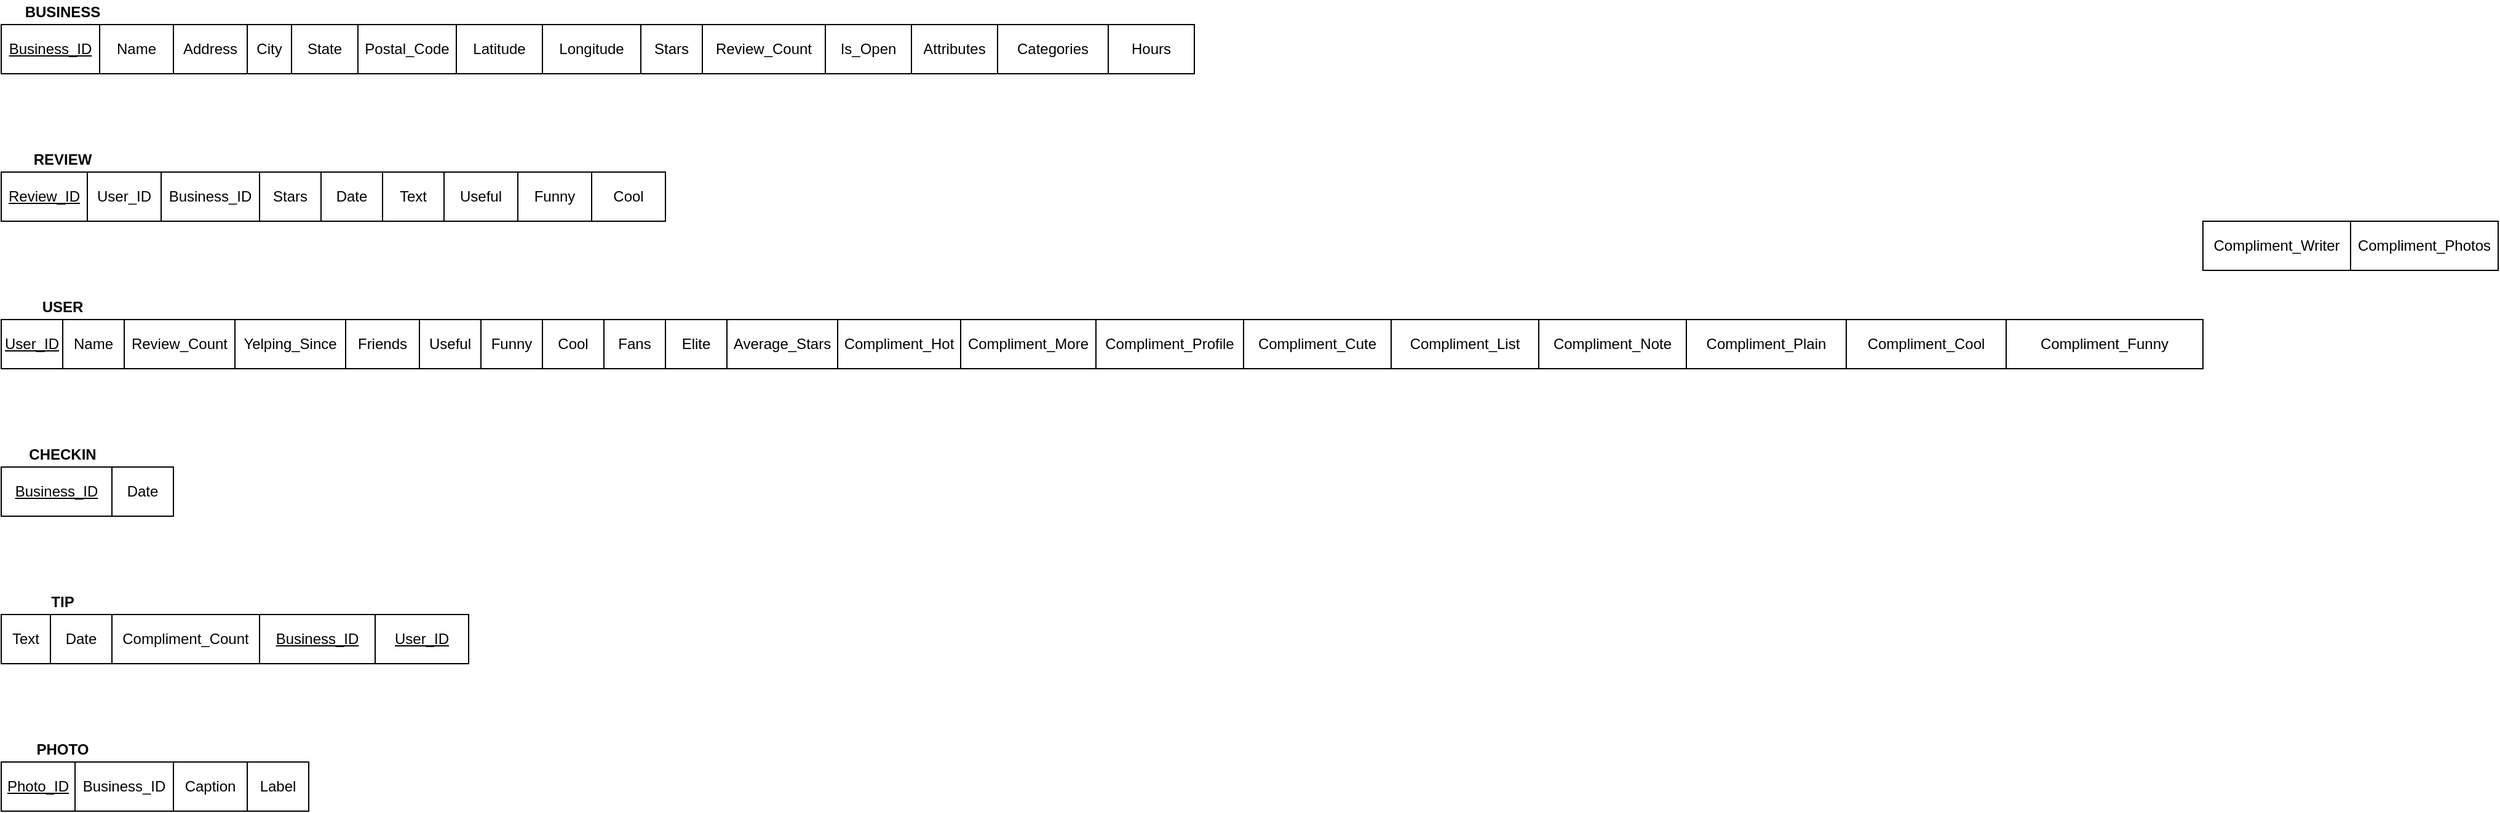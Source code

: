 <mxfile version="17.4.5" type="device"><diagram id="R2lEEEUBdFMjLlhIrx00" name="Page-1"><mxGraphModel dx="868" dy="482" grid="1" gridSize="10" guides="1" tooltips="1" connect="1" arrows="1" fold="1" page="1" pageScale="1" pageWidth="850" pageHeight="1100" math="0" shadow="0" extFonts="Permanent Marker^https://fonts.googleapis.com/css?family=Permanent+Marker"><root><mxCell id="0"/><mxCell id="1" parent="0"/><mxCell id="xkgNO_w2YSWqpj7G3Y11-32" value="" style="shape=table;startSize=0;container=1;collapsible=0;childLayout=tableLayout;" vertex="1" parent="1"><mxGeometry x="40" y="40" width="970" height="40" as="geometry"/></mxCell><mxCell id="xkgNO_w2YSWqpj7G3Y11-33" value="" style="shape=tableRow;horizontal=0;startSize=0;swimlaneHead=0;swimlaneBody=0;top=0;left=0;bottom=0;right=0;collapsible=0;dropTarget=0;fillColor=none;points=[[0,0.5],[1,0.5]];portConstraint=eastwest;" vertex="1" parent="xkgNO_w2YSWqpj7G3Y11-32"><mxGeometry width="970" height="40" as="geometry"/></mxCell><mxCell id="xkgNO_w2YSWqpj7G3Y11-34" value="&lt;u&gt;Business_ID&lt;/u&gt;" style="shape=partialRectangle;html=1;whiteSpace=wrap;connectable=0;overflow=hidden;fillColor=none;top=0;left=0;bottom=0;right=0;pointerEvents=1;" vertex="1" parent="xkgNO_w2YSWqpj7G3Y11-33"><mxGeometry width="80" height="40" as="geometry"><mxRectangle width="80" height="40" as="alternateBounds"/></mxGeometry></mxCell><mxCell id="xkgNO_w2YSWqpj7G3Y11-35" value="Name" style="shape=partialRectangle;html=1;whiteSpace=wrap;connectable=0;overflow=hidden;fillColor=none;top=0;left=0;bottom=0;right=0;pointerEvents=1;" vertex="1" parent="xkgNO_w2YSWqpj7G3Y11-33"><mxGeometry x="80" width="60" height="40" as="geometry"><mxRectangle width="60" height="40" as="alternateBounds"/></mxGeometry></mxCell><mxCell id="xkgNO_w2YSWqpj7G3Y11-36" value="Address" style="shape=partialRectangle;html=1;whiteSpace=wrap;connectable=0;overflow=hidden;fillColor=none;top=0;left=0;bottom=0;right=0;pointerEvents=1;" vertex="1" parent="xkgNO_w2YSWqpj7G3Y11-33"><mxGeometry x="140" width="60" height="40" as="geometry"><mxRectangle width="60" height="40" as="alternateBounds"/></mxGeometry></mxCell><mxCell id="xkgNO_w2YSWqpj7G3Y11-37" value="City" style="shape=partialRectangle;html=1;whiteSpace=wrap;connectable=0;overflow=hidden;fillColor=none;top=0;left=0;bottom=0;right=0;pointerEvents=1;" vertex="1" parent="xkgNO_w2YSWqpj7G3Y11-33"><mxGeometry x="200" width="36" height="40" as="geometry"><mxRectangle width="36" height="40" as="alternateBounds"/></mxGeometry></mxCell><mxCell id="xkgNO_w2YSWqpj7G3Y11-38" value="State" style="shape=partialRectangle;html=1;whiteSpace=wrap;connectable=0;overflow=hidden;fillColor=none;top=0;left=0;bottom=0;right=0;pointerEvents=1;" vertex="1" parent="xkgNO_w2YSWqpj7G3Y11-33"><mxGeometry x="236" width="54" height="40" as="geometry"><mxRectangle width="54" height="40" as="alternateBounds"/></mxGeometry></mxCell><mxCell id="xkgNO_w2YSWqpj7G3Y11-39" value="Postal_Code" style="shape=partialRectangle;html=1;whiteSpace=wrap;connectable=0;overflow=hidden;fillColor=none;top=0;left=0;bottom=0;right=0;pointerEvents=1;" vertex="1" parent="xkgNO_w2YSWqpj7G3Y11-33"><mxGeometry x="290" width="80" height="40" as="geometry"><mxRectangle width="80" height="40" as="alternateBounds"/></mxGeometry></mxCell><mxCell id="xkgNO_w2YSWqpj7G3Y11-40" value="Latitude" style="shape=partialRectangle;html=1;whiteSpace=wrap;connectable=0;overflow=hidden;fillColor=none;top=0;left=0;bottom=0;right=0;pointerEvents=1;" vertex="1" parent="xkgNO_w2YSWqpj7G3Y11-33"><mxGeometry x="370" width="70" height="40" as="geometry"><mxRectangle width="70" height="40" as="alternateBounds"/></mxGeometry></mxCell><mxCell id="xkgNO_w2YSWqpj7G3Y11-41" value="Longitude" style="shape=partialRectangle;html=1;whiteSpace=wrap;connectable=0;overflow=hidden;fillColor=none;top=0;left=0;bottom=0;right=0;pointerEvents=1;" vertex="1" parent="xkgNO_w2YSWqpj7G3Y11-33"><mxGeometry x="440" width="80" height="40" as="geometry"><mxRectangle width="80" height="40" as="alternateBounds"/></mxGeometry></mxCell><mxCell id="xkgNO_w2YSWqpj7G3Y11-42" value="Stars" style="shape=partialRectangle;html=1;whiteSpace=wrap;connectable=0;overflow=hidden;fillColor=none;top=0;left=0;bottom=0;right=0;pointerEvents=1;" vertex="1" parent="xkgNO_w2YSWqpj7G3Y11-33"><mxGeometry x="520" width="50" height="40" as="geometry"><mxRectangle width="50" height="40" as="alternateBounds"/></mxGeometry></mxCell><mxCell id="xkgNO_w2YSWqpj7G3Y11-43" value="Review_Count" style="shape=partialRectangle;html=1;whiteSpace=wrap;connectable=0;overflow=hidden;fillColor=none;top=0;left=0;bottom=0;right=0;pointerEvents=1;" vertex="1" parent="xkgNO_w2YSWqpj7G3Y11-33"><mxGeometry x="570" width="100" height="40" as="geometry"><mxRectangle width="100" height="40" as="alternateBounds"/></mxGeometry></mxCell><mxCell id="xkgNO_w2YSWqpj7G3Y11-44" value="Is_Open" style="shape=partialRectangle;html=1;whiteSpace=wrap;connectable=0;overflow=hidden;fillColor=none;top=0;left=0;bottom=0;right=0;pointerEvents=1;" vertex="1" parent="xkgNO_w2YSWqpj7G3Y11-33"><mxGeometry x="670" width="70" height="40" as="geometry"><mxRectangle width="70" height="40" as="alternateBounds"/></mxGeometry></mxCell><mxCell id="xkgNO_w2YSWqpj7G3Y11-45" value="Attributes" style="shape=partialRectangle;html=1;whiteSpace=wrap;connectable=0;overflow=hidden;fillColor=none;top=0;left=0;bottom=0;right=0;pointerEvents=1;" vertex="1" parent="xkgNO_w2YSWqpj7G3Y11-33"><mxGeometry x="740" width="70" height="40" as="geometry"><mxRectangle width="70" height="40" as="alternateBounds"/></mxGeometry></mxCell><mxCell id="xkgNO_w2YSWqpj7G3Y11-46" value="Categories" style="shape=partialRectangle;html=1;whiteSpace=wrap;connectable=0;overflow=hidden;fillColor=none;top=0;left=0;bottom=0;right=0;pointerEvents=1;" vertex="1" parent="xkgNO_w2YSWqpj7G3Y11-33"><mxGeometry x="810" width="90" height="40" as="geometry"><mxRectangle width="90" height="40" as="alternateBounds"/></mxGeometry></mxCell><mxCell id="xkgNO_w2YSWqpj7G3Y11-47" value="Hours" style="shape=partialRectangle;html=1;whiteSpace=wrap;connectable=0;overflow=hidden;fillColor=none;top=0;left=0;bottom=0;right=0;pointerEvents=1;" vertex="1" parent="xkgNO_w2YSWqpj7G3Y11-33"><mxGeometry x="900" width="70" height="40" as="geometry"><mxRectangle width="70" height="40" as="alternateBounds"/></mxGeometry></mxCell><mxCell id="xkgNO_w2YSWqpj7G3Y11-48" value="&lt;b&gt;BUSINESS&lt;/b&gt;" style="text;html=1;strokeColor=none;fillColor=none;align=center;verticalAlign=middle;whiteSpace=wrap;rounded=0;" vertex="1" parent="1"><mxGeometry x="40" y="20" width="100" height="20" as="geometry"/></mxCell><mxCell id="xkgNO_w2YSWqpj7G3Y11-49" value="&lt;b&gt;REVIEW&lt;/b&gt;" style="text;html=1;strokeColor=none;fillColor=none;align=center;verticalAlign=middle;whiteSpace=wrap;rounded=0;" vertex="1" parent="1"><mxGeometry x="40" y="140" width="100" height="20" as="geometry"/></mxCell><mxCell id="xkgNO_w2YSWqpj7G3Y11-94" value="" style="shape=table;startSize=0;container=1;collapsible=0;childLayout=tableLayout;" vertex="1" parent="1"><mxGeometry x="40" y="160" width="540" height="40" as="geometry"/></mxCell><mxCell id="xkgNO_w2YSWqpj7G3Y11-95" value="" style="shape=tableRow;horizontal=0;startSize=0;swimlaneHead=0;swimlaneBody=0;top=0;left=0;bottom=0;right=0;collapsible=0;dropTarget=0;fillColor=none;points=[[0,0.5],[1,0.5]];portConstraint=eastwest;" vertex="1" parent="xkgNO_w2YSWqpj7G3Y11-94"><mxGeometry width="540" height="40" as="geometry"/></mxCell><mxCell id="xkgNO_w2YSWqpj7G3Y11-96" value="&lt;u&gt;Review_ID&lt;/u&gt;" style="shape=partialRectangle;html=1;whiteSpace=wrap;connectable=0;overflow=hidden;fillColor=none;top=0;left=0;bottom=0;right=0;pointerEvents=1;" vertex="1" parent="xkgNO_w2YSWqpj7G3Y11-95"><mxGeometry width="70" height="40" as="geometry"><mxRectangle width="70" height="40" as="alternateBounds"/></mxGeometry></mxCell><mxCell id="xkgNO_w2YSWqpj7G3Y11-97" value="User_ID" style="shape=partialRectangle;html=1;whiteSpace=wrap;connectable=0;overflow=hidden;fillColor=none;top=0;left=0;bottom=0;right=0;pointerEvents=1;" vertex="1" parent="xkgNO_w2YSWqpj7G3Y11-95"><mxGeometry x="70" width="60" height="40" as="geometry"><mxRectangle width="60" height="40" as="alternateBounds"/></mxGeometry></mxCell><mxCell id="xkgNO_w2YSWqpj7G3Y11-98" value="Business_ID" style="shape=partialRectangle;html=1;whiteSpace=wrap;connectable=0;overflow=hidden;fillColor=none;top=0;left=0;bottom=0;right=0;pointerEvents=1;" vertex="1" parent="xkgNO_w2YSWqpj7G3Y11-95"><mxGeometry x="130" width="80" height="40" as="geometry"><mxRectangle width="80" height="40" as="alternateBounds"/></mxGeometry></mxCell><mxCell id="xkgNO_w2YSWqpj7G3Y11-99" value="Stars" style="shape=partialRectangle;html=1;whiteSpace=wrap;connectable=0;overflow=hidden;fillColor=none;top=0;left=0;bottom=0;right=0;pointerEvents=1;" vertex="1" parent="xkgNO_w2YSWqpj7G3Y11-95"><mxGeometry x="210" width="50" height="40" as="geometry"><mxRectangle width="50" height="40" as="alternateBounds"/></mxGeometry></mxCell><mxCell id="xkgNO_w2YSWqpj7G3Y11-100" value="Date" style="shape=partialRectangle;html=1;whiteSpace=wrap;connectable=0;overflow=hidden;fillColor=none;top=0;left=0;bottom=0;right=0;pointerEvents=1;" vertex="1" parent="xkgNO_w2YSWqpj7G3Y11-95"><mxGeometry x="260" width="50" height="40" as="geometry"><mxRectangle width="50" height="40" as="alternateBounds"/></mxGeometry></mxCell><mxCell id="xkgNO_w2YSWqpj7G3Y11-101" value="Text" style="shape=partialRectangle;html=1;whiteSpace=wrap;connectable=0;overflow=hidden;fillColor=none;top=0;left=0;bottom=0;right=0;pointerEvents=1;" vertex="1" parent="xkgNO_w2YSWqpj7G3Y11-95"><mxGeometry x="310" width="50" height="40" as="geometry"><mxRectangle width="50" height="40" as="alternateBounds"/></mxGeometry></mxCell><mxCell id="xkgNO_w2YSWqpj7G3Y11-102" value="Useful" style="shape=partialRectangle;html=1;whiteSpace=wrap;connectable=0;overflow=hidden;fillColor=none;top=0;left=0;bottom=0;right=0;pointerEvents=1;" vertex="1" parent="xkgNO_w2YSWqpj7G3Y11-95"><mxGeometry x="360" width="60" height="40" as="geometry"><mxRectangle width="60" height="40" as="alternateBounds"/></mxGeometry></mxCell><mxCell id="xkgNO_w2YSWqpj7G3Y11-103" value="Funny" style="shape=partialRectangle;html=1;whiteSpace=wrap;connectable=0;overflow=hidden;fillColor=none;top=0;left=0;bottom=0;right=0;pointerEvents=1;" vertex="1" parent="xkgNO_w2YSWqpj7G3Y11-95"><mxGeometry x="420" width="60" height="40" as="geometry"><mxRectangle width="60" height="40" as="alternateBounds"/></mxGeometry></mxCell><mxCell id="xkgNO_w2YSWqpj7G3Y11-104" value="Cool" style="shape=partialRectangle;html=1;whiteSpace=wrap;connectable=0;overflow=hidden;fillColor=none;top=0;left=0;bottom=0;right=0;pointerEvents=1;" vertex="1" parent="xkgNO_w2YSWqpj7G3Y11-95"><mxGeometry x="480" width="60" height="40" as="geometry"><mxRectangle width="60" height="40" as="alternateBounds"/></mxGeometry></mxCell><mxCell id="xkgNO_w2YSWqpj7G3Y11-105" value="&lt;b&gt;USER&lt;/b&gt;" style="text;html=1;strokeColor=none;fillColor=none;align=center;verticalAlign=middle;whiteSpace=wrap;rounded=0;" vertex="1" parent="1"><mxGeometry x="40" y="260" width="100" height="20" as="geometry"/></mxCell><mxCell id="xkgNO_w2YSWqpj7G3Y11-106" value="" style="shape=table;startSize=0;container=1;collapsible=0;childLayout=tableLayout;" vertex="1" parent="1"><mxGeometry x="40" y="280" width="1790" height="40" as="geometry"/></mxCell><mxCell id="xkgNO_w2YSWqpj7G3Y11-107" value="" style="shape=tableRow;horizontal=0;startSize=0;swimlaneHead=0;swimlaneBody=0;top=0;left=0;bottom=0;right=0;collapsible=0;dropTarget=0;fillColor=none;points=[[0,0.5],[1,0.5]];portConstraint=eastwest;" vertex="1" parent="xkgNO_w2YSWqpj7G3Y11-106"><mxGeometry width="1790" height="40" as="geometry"/></mxCell><mxCell id="xkgNO_w2YSWqpj7G3Y11-108" value="&lt;u&gt;User_ID&lt;/u&gt;" style="shape=partialRectangle;html=1;whiteSpace=wrap;connectable=0;overflow=hidden;fillColor=none;top=0;left=0;bottom=0;right=0;pointerEvents=1;" vertex="1" parent="xkgNO_w2YSWqpj7G3Y11-107"><mxGeometry width="50" height="40" as="geometry"><mxRectangle width="50" height="40" as="alternateBounds"/></mxGeometry></mxCell><mxCell id="xkgNO_w2YSWqpj7G3Y11-109" value="Name" style="shape=partialRectangle;html=1;whiteSpace=wrap;connectable=0;overflow=hidden;fillColor=none;top=0;left=0;bottom=0;right=0;pointerEvents=1;" vertex="1" parent="xkgNO_w2YSWqpj7G3Y11-107"><mxGeometry x="50" width="50" height="40" as="geometry"><mxRectangle width="50" height="40" as="alternateBounds"/></mxGeometry></mxCell><mxCell id="xkgNO_w2YSWqpj7G3Y11-110" value="Review_Count" style="shape=partialRectangle;html=1;whiteSpace=wrap;connectable=0;overflow=hidden;fillColor=none;top=0;left=0;bottom=0;right=0;pointerEvents=1;" vertex="1" parent="xkgNO_w2YSWqpj7G3Y11-107"><mxGeometry x="100" width="90" height="40" as="geometry"><mxRectangle width="90" height="40" as="alternateBounds"/></mxGeometry></mxCell><mxCell id="xkgNO_w2YSWqpj7G3Y11-111" value="Yelping_Since" style="shape=partialRectangle;html=1;whiteSpace=wrap;connectable=0;overflow=hidden;fillColor=none;top=0;left=0;bottom=0;right=0;pointerEvents=1;" vertex="1" parent="xkgNO_w2YSWqpj7G3Y11-107"><mxGeometry x="190" width="90" height="40" as="geometry"><mxRectangle width="90" height="40" as="alternateBounds"/></mxGeometry></mxCell><mxCell id="xkgNO_w2YSWqpj7G3Y11-112" value="Friends" style="shape=partialRectangle;html=1;whiteSpace=wrap;connectable=0;overflow=hidden;fillColor=none;top=0;left=0;bottom=0;right=0;pointerEvents=1;" vertex="1" parent="xkgNO_w2YSWqpj7G3Y11-107"><mxGeometry x="280" width="60" height="40" as="geometry"><mxRectangle width="60" height="40" as="alternateBounds"/></mxGeometry></mxCell><mxCell id="xkgNO_w2YSWqpj7G3Y11-113" value="Useful" style="shape=partialRectangle;html=1;whiteSpace=wrap;connectable=0;overflow=hidden;fillColor=none;top=0;left=0;bottom=0;right=0;pointerEvents=1;" vertex="1" parent="xkgNO_w2YSWqpj7G3Y11-107"><mxGeometry x="340" width="50" height="40" as="geometry"><mxRectangle width="50" height="40" as="alternateBounds"/></mxGeometry></mxCell><mxCell id="xkgNO_w2YSWqpj7G3Y11-114" value="Funny" style="shape=partialRectangle;html=1;whiteSpace=wrap;connectable=0;overflow=hidden;fillColor=none;top=0;left=0;bottom=0;right=0;pointerEvents=1;" vertex="1" parent="xkgNO_w2YSWqpj7G3Y11-107"><mxGeometry x="390" width="50" height="40" as="geometry"><mxRectangle width="50" height="40" as="alternateBounds"/></mxGeometry></mxCell><mxCell id="xkgNO_w2YSWqpj7G3Y11-115" value="Cool" style="shape=partialRectangle;html=1;whiteSpace=wrap;connectable=0;overflow=hidden;fillColor=none;top=0;left=0;bottom=0;right=0;pointerEvents=1;" vertex="1" parent="xkgNO_w2YSWqpj7G3Y11-107"><mxGeometry x="440" width="50" height="40" as="geometry"><mxRectangle width="50" height="40" as="alternateBounds"/></mxGeometry></mxCell><mxCell id="xkgNO_w2YSWqpj7G3Y11-116" value="Fans" style="shape=partialRectangle;html=1;whiteSpace=wrap;connectable=0;overflow=hidden;fillColor=none;top=0;left=0;bottom=0;right=0;pointerEvents=1;" vertex="1" parent="xkgNO_w2YSWqpj7G3Y11-107"><mxGeometry x="490" width="50" height="40" as="geometry"><mxRectangle width="50" height="40" as="alternateBounds"/></mxGeometry></mxCell><mxCell id="xkgNO_w2YSWqpj7G3Y11-117" value="Elite" style="shape=partialRectangle;html=1;whiteSpace=wrap;connectable=0;overflow=hidden;fillColor=none;top=0;left=0;bottom=0;right=0;pointerEvents=1;" vertex="1" parent="xkgNO_w2YSWqpj7G3Y11-107"><mxGeometry x="540" width="50" height="40" as="geometry"><mxRectangle width="50" height="40" as="alternateBounds"/></mxGeometry></mxCell><mxCell id="xkgNO_w2YSWqpj7G3Y11-118" value="Average_Stars" style="shape=partialRectangle;html=1;whiteSpace=wrap;connectable=0;overflow=hidden;fillColor=none;top=0;left=0;bottom=0;right=0;pointerEvents=1;" vertex="1" parent="xkgNO_w2YSWqpj7G3Y11-107"><mxGeometry x="590" width="90" height="40" as="geometry"><mxRectangle width="90" height="40" as="alternateBounds"/></mxGeometry></mxCell><mxCell id="xkgNO_w2YSWqpj7G3Y11-119" value="Compliment_Hot" style="shape=partialRectangle;html=1;whiteSpace=wrap;connectable=0;overflow=hidden;fillColor=none;top=0;left=0;bottom=0;right=0;pointerEvents=1;" vertex="1" parent="xkgNO_w2YSWqpj7G3Y11-107"><mxGeometry x="680" width="100" height="40" as="geometry"><mxRectangle width="100" height="40" as="alternateBounds"/></mxGeometry></mxCell><mxCell id="xkgNO_w2YSWqpj7G3Y11-120" value="Compliment_More" style="shape=partialRectangle;html=1;whiteSpace=wrap;connectable=0;overflow=hidden;fillColor=none;top=0;left=0;bottom=0;right=0;pointerEvents=1;" vertex="1" parent="xkgNO_w2YSWqpj7G3Y11-107"><mxGeometry x="780" width="110" height="40" as="geometry"><mxRectangle width="110" height="40" as="alternateBounds"/></mxGeometry></mxCell><mxCell id="xkgNO_w2YSWqpj7G3Y11-121" value="Compliment_Profile" style="shape=partialRectangle;html=1;whiteSpace=wrap;connectable=0;overflow=hidden;fillColor=none;top=0;left=0;bottom=0;right=0;pointerEvents=1;" vertex="1" parent="xkgNO_w2YSWqpj7G3Y11-107"><mxGeometry x="890" width="120" height="40" as="geometry"><mxRectangle width="120" height="40" as="alternateBounds"/></mxGeometry></mxCell><mxCell id="xkgNO_w2YSWqpj7G3Y11-122" value="Compliment_Cute" style="shape=partialRectangle;html=1;whiteSpace=wrap;connectable=0;overflow=hidden;fillColor=none;top=0;left=0;bottom=0;right=0;pointerEvents=1;" vertex="1" parent="xkgNO_w2YSWqpj7G3Y11-107"><mxGeometry x="1010" width="120" height="40" as="geometry"><mxRectangle width="120" height="40" as="alternateBounds"/></mxGeometry></mxCell><mxCell id="xkgNO_w2YSWqpj7G3Y11-123" value="Compliment_List" style="shape=partialRectangle;html=1;whiteSpace=wrap;connectable=0;overflow=hidden;fillColor=none;top=0;left=0;bottom=0;right=0;pointerEvents=1;" vertex="1" parent="xkgNO_w2YSWqpj7G3Y11-107"><mxGeometry x="1130" width="120" height="40" as="geometry"><mxRectangle width="120" height="40" as="alternateBounds"/></mxGeometry></mxCell><mxCell id="xkgNO_w2YSWqpj7G3Y11-124" value="Compliment_Note" style="shape=partialRectangle;html=1;whiteSpace=wrap;connectable=0;overflow=hidden;fillColor=none;top=0;left=0;bottom=0;right=0;pointerEvents=1;" vertex="1" parent="xkgNO_w2YSWqpj7G3Y11-107"><mxGeometry x="1250" width="120" height="40" as="geometry"><mxRectangle width="120" height="40" as="alternateBounds"/></mxGeometry></mxCell><mxCell id="xkgNO_w2YSWqpj7G3Y11-125" value="Compliment_Plain" style="shape=partialRectangle;html=1;whiteSpace=wrap;connectable=0;overflow=hidden;fillColor=none;top=0;left=0;bottom=0;right=0;pointerEvents=1;" vertex="1" parent="xkgNO_w2YSWqpj7G3Y11-107"><mxGeometry x="1370" width="130" height="40" as="geometry"><mxRectangle width="130" height="40" as="alternateBounds"/></mxGeometry></mxCell><mxCell id="xkgNO_w2YSWqpj7G3Y11-126" value="Compliment_Cool" style="shape=partialRectangle;html=1;whiteSpace=wrap;connectable=0;overflow=hidden;fillColor=none;top=0;left=0;bottom=0;right=0;pointerEvents=1;" vertex="1" parent="xkgNO_w2YSWqpj7G3Y11-107"><mxGeometry x="1500" width="130" height="40" as="geometry"><mxRectangle width="130" height="40" as="alternateBounds"/></mxGeometry></mxCell><mxCell id="xkgNO_w2YSWqpj7G3Y11-127" value="Compliment_Funny" style="shape=partialRectangle;html=1;whiteSpace=wrap;connectable=0;overflow=hidden;fillColor=none;top=0;left=0;bottom=0;right=0;pointerEvents=1;" vertex="1" parent="xkgNO_w2YSWqpj7G3Y11-107"><mxGeometry x="1630" width="160" height="40" as="geometry"><mxRectangle width="160" height="40" as="alternateBounds"/></mxGeometry></mxCell><mxCell id="xkgNO_w2YSWqpj7G3Y11-128" value="" style="shape=table;startSize=0;container=1;collapsible=0;childLayout=tableLayout;" vertex="1" parent="1"><mxGeometry x="1830" y="200" width="240" height="40" as="geometry"/></mxCell><mxCell id="xkgNO_w2YSWqpj7G3Y11-129" value="" style="shape=tableRow;horizontal=0;startSize=0;swimlaneHead=0;swimlaneBody=0;top=0;left=0;bottom=0;right=0;collapsible=0;dropTarget=0;fillColor=none;points=[[0,0.5],[1,0.5]];portConstraint=eastwest;" vertex="1" parent="xkgNO_w2YSWqpj7G3Y11-128"><mxGeometry width="240" height="40" as="geometry"/></mxCell><mxCell id="xkgNO_w2YSWqpj7G3Y11-130" value="Compliment_Writer" style="shape=partialRectangle;html=1;whiteSpace=wrap;connectable=0;overflow=hidden;fillColor=none;top=0;left=0;bottom=0;right=0;pointerEvents=1;" vertex="1" parent="xkgNO_w2YSWqpj7G3Y11-129"><mxGeometry width="120" height="40" as="geometry"><mxRectangle width="120" height="40" as="alternateBounds"/></mxGeometry></mxCell><mxCell id="xkgNO_w2YSWqpj7G3Y11-131" value="Compliment_Photos" style="shape=partialRectangle;html=1;whiteSpace=wrap;connectable=0;overflow=hidden;fillColor=none;top=0;left=0;bottom=0;right=0;pointerEvents=1;" vertex="1" parent="xkgNO_w2YSWqpj7G3Y11-129"><mxGeometry x="120" width="120" height="40" as="geometry"><mxRectangle width="120" height="40" as="alternateBounds"/></mxGeometry></mxCell><mxCell id="xkgNO_w2YSWqpj7G3Y11-132" value="&lt;b&gt;CHECKIN&lt;/b&gt;" style="text;html=1;strokeColor=none;fillColor=none;align=center;verticalAlign=middle;whiteSpace=wrap;rounded=0;" vertex="1" parent="1"><mxGeometry x="40" y="380" width="100" height="20" as="geometry"/></mxCell><mxCell id="xkgNO_w2YSWqpj7G3Y11-133" value="" style="shape=table;startSize=0;container=1;collapsible=0;childLayout=tableLayout;" vertex="1" parent="1"><mxGeometry x="40" y="400" width="140" height="40" as="geometry"/></mxCell><mxCell id="xkgNO_w2YSWqpj7G3Y11-134" value="" style="shape=tableRow;horizontal=0;startSize=0;swimlaneHead=0;swimlaneBody=0;top=0;left=0;bottom=0;right=0;collapsible=0;dropTarget=0;fillColor=none;points=[[0,0.5],[1,0.5]];portConstraint=eastwest;" vertex="1" parent="xkgNO_w2YSWqpj7G3Y11-133"><mxGeometry width="140" height="40" as="geometry"/></mxCell><mxCell id="xkgNO_w2YSWqpj7G3Y11-135" value="&lt;u&gt;Business_ID&lt;/u&gt;" style="shape=partialRectangle;html=1;whiteSpace=wrap;connectable=0;overflow=hidden;fillColor=none;top=0;left=0;bottom=0;right=0;pointerEvents=1;" vertex="1" parent="xkgNO_w2YSWqpj7G3Y11-134"><mxGeometry width="90" height="40" as="geometry"><mxRectangle width="90" height="40" as="alternateBounds"/></mxGeometry></mxCell><mxCell id="xkgNO_w2YSWqpj7G3Y11-136" value="Date" style="shape=partialRectangle;html=1;whiteSpace=wrap;connectable=0;overflow=hidden;fillColor=none;top=0;left=0;bottom=0;right=0;pointerEvents=1;" vertex="1" parent="xkgNO_w2YSWqpj7G3Y11-134"><mxGeometry x="90" width="50" height="40" as="geometry"><mxRectangle width="50" height="40" as="alternateBounds"/></mxGeometry></mxCell><mxCell id="xkgNO_w2YSWqpj7G3Y11-137" value="&lt;b&gt;TIP&lt;/b&gt;" style="text;html=1;strokeColor=none;fillColor=none;align=center;verticalAlign=middle;whiteSpace=wrap;rounded=0;" vertex="1" parent="1"><mxGeometry x="40" y="500" width="100" height="20" as="geometry"/></mxCell><mxCell id="xkgNO_w2YSWqpj7G3Y11-138" value="" style="shape=table;startSize=0;container=1;collapsible=0;childLayout=tableLayout;" vertex="1" parent="1"><mxGeometry x="40" y="520" width="380" height="40" as="geometry"/></mxCell><mxCell id="xkgNO_w2YSWqpj7G3Y11-139" value="" style="shape=tableRow;horizontal=0;startSize=0;swimlaneHead=0;swimlaneBody=0;top=0;left=0;bottom=0;right=0;collapsible=0;dropTarget=0;fillColor=none;points=[[0,0.5],[1,0.5]];portConstraint=eastwest;" vertex="1" parent="xkgNO_w2YSWqpj7G3Y11-138"><mxGeometry width="380" height="40" as="geometry"/></mxCell><mxCell id="xkgNO_w2YSWqpj7G3Y11-140" value="Text" style="shape=partialRectangle;html=1;whiteSpace=wrap;connectable=0;overflow=hidden;fillColor=none;top=0;left=0;bottom=0;right=0;pointerEvents=1;" vertex="1" parent="xkgNO_w2YSWqpj7G3Y11-139"><mxGeometry width="40" height="40" as="geometry"><mxRectangle width="40" height="40" as="alternateBounds"/></mxGeometry></mxCell><mxCell id="xkgNO_w2YSWqpj7G3Y11-141" value="Date" style="shape=partialRectangle;html=1;whiteSpace=wrap;connectable=0;overflow=hidden;fillColor=none;top=0;left=0;bottom=0;right=0;pointerEvents=1;" vertex="1" parent="xkgNO_w2YSWqpj7G3Y11-139"><mxGeometry x="40" width="50" height="40" as="geometry"><mxRectangle width="50" height="40" as="alternateBounds"/></mxGeometry></mxCell><mxCell id="xkgNO_w2YSWqpj7G3Y11-142" value="Compliment_Count" style="shape=partialRectangle;html=1;whiteSpace=wrap;connectable=0;overflow=hidden;fillColor=none;top=0;left=0;bottom=0;right=0;pointerEvents=1;" vertex="1" parent="xkgNO_w2YSWqpj7G3Y11-139"><mxGeometry x="90" width="120" height="40" as="geometry"><mxRectangle width="120" height="40" as="alternateBounds"/></mxGeometry></mxCell><mxCell id="xkgNO_w2YSWqpj7G3Y11-143" value="&lt;u&gt;Business_ID&lt;/u&gt;" style="shape=partialRectangle;html=1;whiteSpace=wrap;connectable=0;overflow=hidden;fillColor=none;top=0;left=0;bottom=0;right=0;pointerEvents=1;" vertex="1" parent="xkgNO_w2YSWqpj7G3Y11-139"><mxGeometry x="210" width="94" height="40" as="geometry"><mxRectangle width="94" height="40" as="alternateBounds"/></mxGeometry></mxCell><mxCell id="xkgNO_w2YSWqpj7G3Y11-144" value="&lt;u&gt;User_ID&lt;/u&gt;" style="shape=partialRectangle;html=1;whiteSpace=wrap;connectable=0;overflow=hidden;fillColor=none;top=0;left=0;bottom=0;right=0;pointerEvents=1;" vertex="1" parent="xkgNO_w2YSWqpj7G3Y11-139"><mxGeometry x="304" width="76" height="40" as="geometry"><mxRectangle width="76" height="40" as="alternateBounds"/></mxGeometry></mxCell><mxCell id="xkgNO_w2YSWqpj7G3Y11-145" value="&lt;b&gt;PHOTO&lt;/b&gt;" style="text;html=1;strokeColor=none;fillColor=none;align=center;verticalAlign=middle;whiteSpace=wrap;rounded=0;" vertex="1" parent="1"><mxGeometry x="40" y="620" width="100" height="20" as="geometry"/></mxCell><mxCell id="xkgNO_w2YSWqpj7G3Y11-146" value="" style="shape=table;startSize=0;container=1;collapsible=0;childLayout=tableLayout;" vertex="1" parent="1"><mxGeometry x="40" y="640" width="250" height="40" as="geometry"/></mxCell><mxCell id="xkgNO_w2YSWqpj7G3Y11-147" value="" style="shape=tableRow;horizontal=0;startSize=0;swimlaneHead=0;swimlaneBody=0;top=0;left=0;bottom=0;right=0;collapsible=0;dropTarget=0;fillColor=none;points=[[0,0.5],[1,0.5]];portConstraint=eastwest;" vertex="1" parent="xkgNO_w2YSWqpj7G3Y11-146"><mxGeometry width="250" height="40" as="geometry"/></mxCell><mxCell id="xkgNO_w2YSWqpj7G3Y11-148" value="&lt;u&gt;Photo_ID&lt;/u&gt;" style="shape=partialRectangle;html=1;whiteSpace=wrap;connectable=0;overflow=hidden;fillColor=none;top=0;left=0;bottom=0;right=0;pointerEvents=1;" vertex="1" parent="xkgNO_w2YSWqpj7G3Y11-147"><mxGeometry width="60" height="40" as="geometry"><mxRectangle width="60" height="40" as="alternateBounds"/></mxGeometry></mxCell><mxCell id="xkgNO_w2YSWqpj7G3Y11-149" value="Business_ID" style="shape=partialRectangle;html=1;whiteSpace=wrap;connectable=0;overflow=hidden;fillColor=none;top=0;left=0;bottom=0;right=0;pointerEvents=1;" vertex="1" parent="xkgNO_w2YSWqpj7G3Y11-147"><mxGeometry x="60" width="80" height="40" as="geometry"><mxRectangle width="80" height="40" as="alternateBounds"/></mxGeometry></mxCell><mxCell id="xkgNO_w2YSWqpj7G3Y11-150" value="Caption" style="shape=partialRectangle;html=1;whiteSpace=wrap;connectable=0;overflow=hidden;fillColor=none;top=0;left=0;bottom=0;right=0;pointerEvents=1;" vertex="1" parent="xkgNO_w2YSWqpj7G3Y11-147"><mxGeometry x="140" width="60" height="40" as="geometry"><mxRectangle width="60" height="40" as="alternateBounds"/></mxGeometry></mxCell><mxCell id="xkgNO_w2YSWqpj7G3Y11-151" value="Label" style="shape=partialRectangle;html=1;whiteSpace=wrap;connectable=0;overflow=hidden;fillColor=none;top=0;left=0;bottom=0;right=0;pointerEvents=1;" vertex="1" parent="xkgNO_w2YSWqpj7G3Y11-147"><mxGeometry x="200" width="50" height="40" as="geometry"><mxRectangle width="50" height="40" as="alternateBounds"/></mxGeometry></mxCell></root></mxGraphModel></diagram></mxfile>